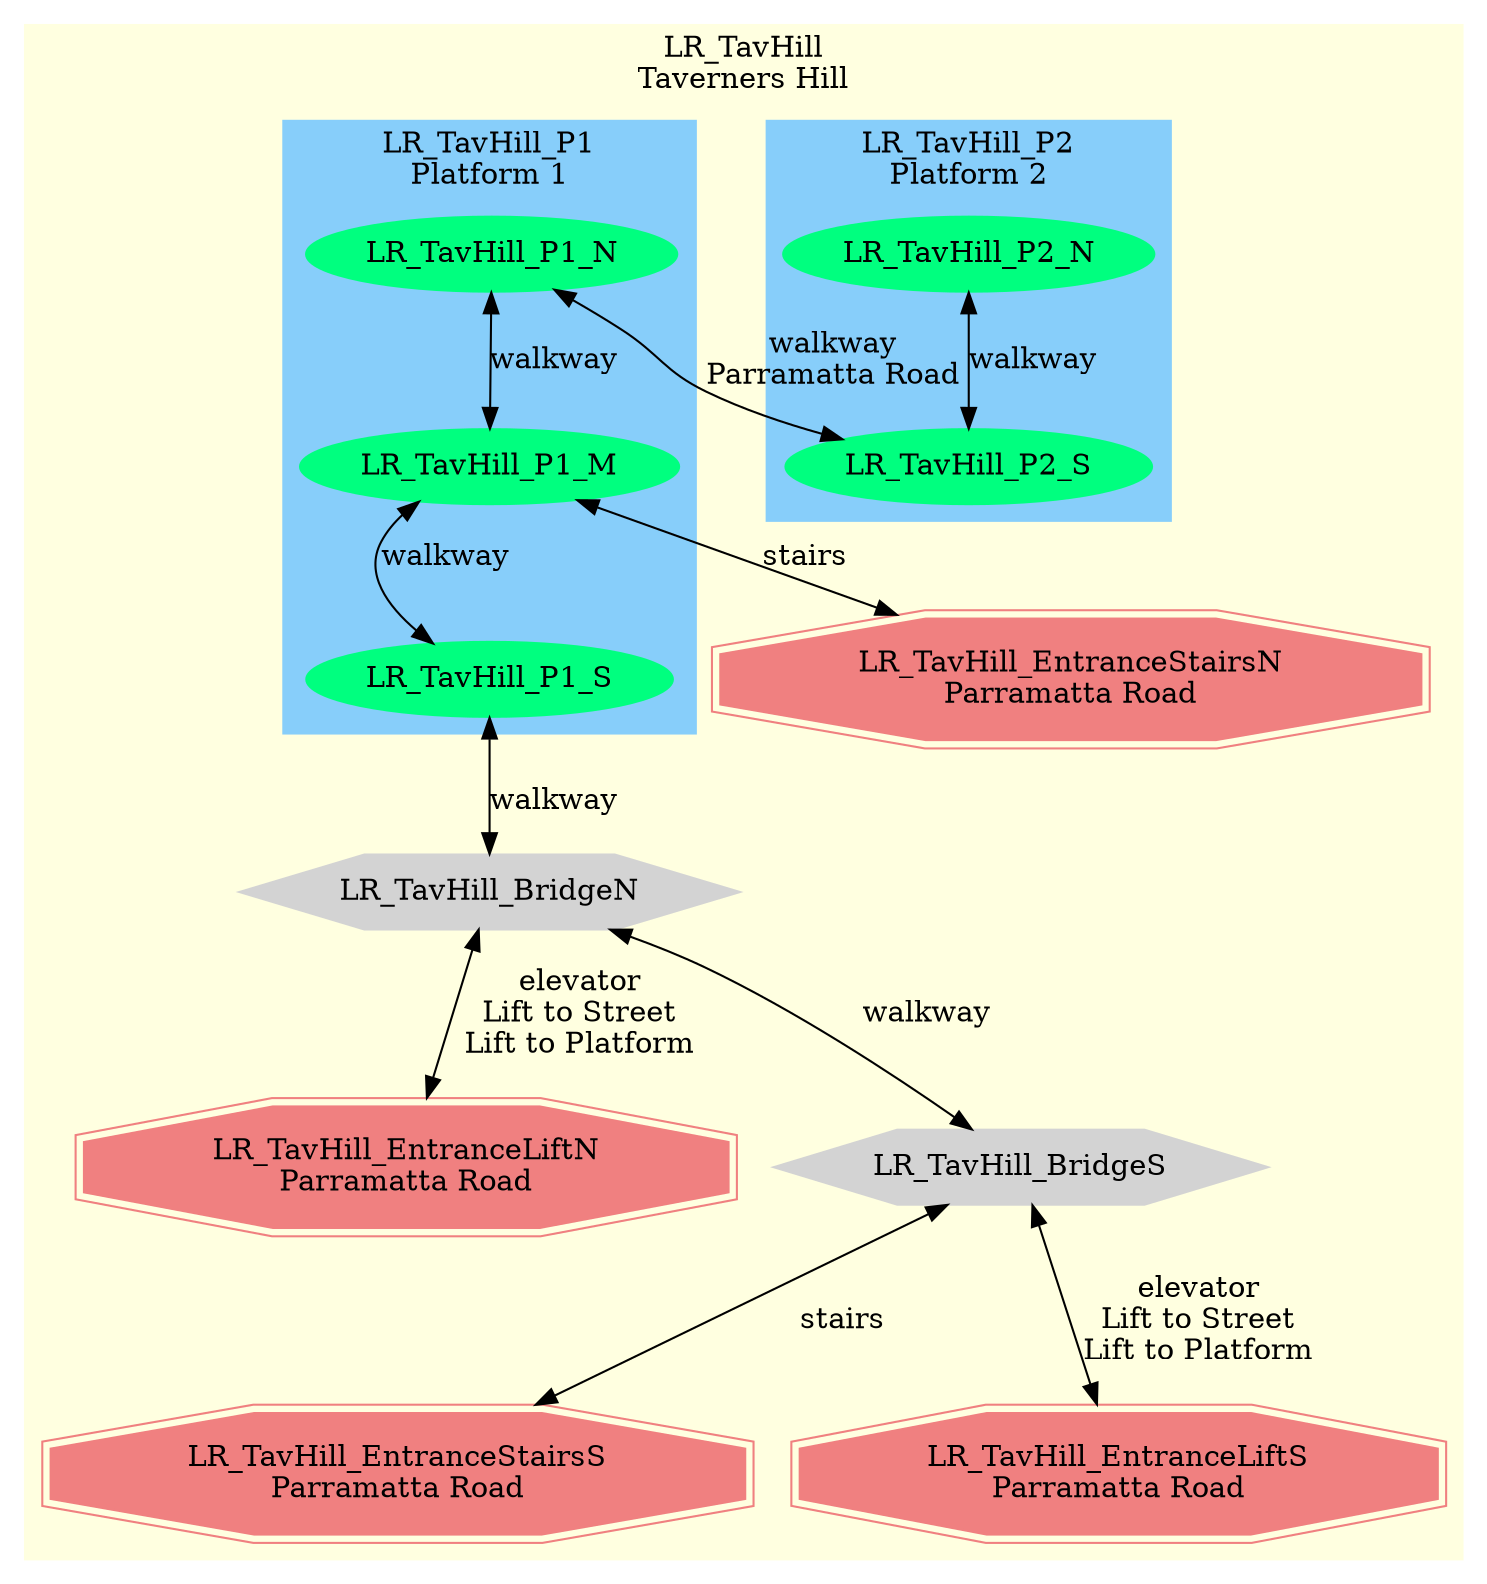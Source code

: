 digraph D {
  node [ style=filled ]

  subgraph cluster_LR_TavHill {
    graph [ color=lightyellow label="LR_TavHill\nTaverners Hill" style=filled ]

    subgraph cluster_LR_TavHill_P2 {
      graph [ color=lightskyblue label="LR_TavHill_P2\nPlatform 2" style=filled ]

      LR_TavHill_P2_S [ color=springgreen label=LR_TavHill_P2_S shape=oval ]

      LR_TavHill_P2_N [ color=springgreen label=LR_TavHill_P2_N shape=oval ]
    }

    subgraph cluster_LR_TavHill_P1 {
      graph [ color=lightskyblue label="LR_TavHill_P1\nPlatform 1" style=filled ]

      LR_TavHill_P1_M [ color=springgreen label=LR_TavHill_P1_M shape=oval ]

      LR_TavHill_P1_N [ color=springgreen label=LR_TavHill_P1_N shape=oval ]

      LR_TavHill_P1_S [ color=springgreen label=LR_TavHill_P1_S shape=oval ]
    }

    LR_TavHill_EntranceStairsS [ color=lightcoral label="LR_TavHill_EntranceStairsS\nParramatta Road" shape=doubleoctagon ]

    LR_TavHill_EntranceLiftN [ color=lightcoral label="LR_TavHill_EntranceLiftN\nParramatta Road" shape=doubleoctagon ]

    LR_TavHill_EntranceLiftS [ color=lightcoral label="LR_TavHill_EntranceLiftS\nParramatta Road" shape=doubleoctagon ]

    LR_TavHill_BridgeN [ color=lightgrey label=LR_TavHill_BridgeN shape=hexagon ]

    LR_TavHill_BridgeS [ color=lightgrey label=LR_TavHill_BridgeS shape=hexagon ]

    LR_TavHill_EntranceStairsN [ color=lightcoral label="LR_TavHill_EntranceStairsN\nParramatta Road" shape=doubleoctagon ]
  }


  edge [ dir=both ]
  LR_TavHill_P1_S -> LR_TavHill_BridgeN [ label=walkway ]

  edge [ dir=both ]
  LR_TavHill_BridgeS -> LR_TavHill_EntranceLiftS [ label="elevator\nLift to Street\nLift to Platform" ]

  edge [ dir=both ]
  LR_TavHill_P1_N -> LR_TavHill_P1_M [ label=walkway ]

  edge [ dir=both ]
  LR_TavHill_BridgeS -> LR_TavHill_EntranceStairsS [ label=stairs ]

  edge [ dir=both ]
  LR_TavHill_P1_N -> LR_TavHill_P2_S [ label="walkway\nParramatta Road" ]

  edge [ dir=both ]
  LR_TavHill_P2_N -> LR_TavHill_P2_S [ label=walkway ]

  edge [ dir=both ]
  LR_TavHill_BridgeN -> LR_TavHill_BridgeS [ label=walkway ]

  edge [ dir=both ]
  LR_TavHill_P1_M -> LR_TavHill_EntranceStairsN [ label=stairs ]

  edge [ dir=both ]
  LR_TavHill_BridgeN -> LR_TavHill_EntranceLiftN [ label="elevator\nLift to Street\nLift to Platform" ]

  edge [ dir=both ]
  LR_TavHill_P1_M -> LR_TavHill_P1_S [ label=walkway ]
}
